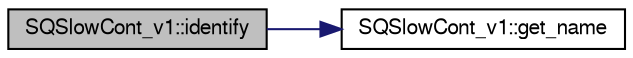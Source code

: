 digraph "SQSlowCont_v1::identify"
{
  bgcolor="transparent";
  edge [fontname="FreeSans",fontsize="10",labelfontname="FreeSans",labelfontsize="10"];
  node [fontname="FreeSans",fontsize="10",shape=record];
  rankdir="LR";
  Node1 [label="SQSlowCont_v1::identify",height=0.2,width=0.4,color="black", fillcolor="grey75", style="filled" fontcolor="black"];
  Node1 -> Node2 [color="midnightblue",fontsize="10",style="solid",fontname="FreeSans"];
  Node2 [label="SQSlowCont_v1::get_name",height=0.2,width=0.4,color="black",URL="$d2/d69/classSQSlowCont__v1.html#a285e5871b489c46b735f730690440a11"];
}
